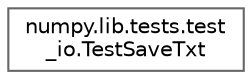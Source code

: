 digraph "Graphical Class Hierarchy"
{
 // LATEX_PDF_SIZE
  bgcolor="transparent";
  edge [fontname=Helvetica,fontsize=10,labelfontname=Helvetica,labelfontsize=10];
  node [fontname=Helvetica,fontsize=10,shape=box,height=0.2,width=0.4];
  rankdir="LR";
  Node0 [id="Node000000",label="numpy.lib.tests.test\l_io.TestSaveTxt",height=0.2,width=0.4,color="grey40", fillcolor="white", style="filled",URL="$d7/df9/classnumpy_1_1lib_1_1tests_1_1test__io_1_1TestSaveTxt.html",tooltip=" "];
}
